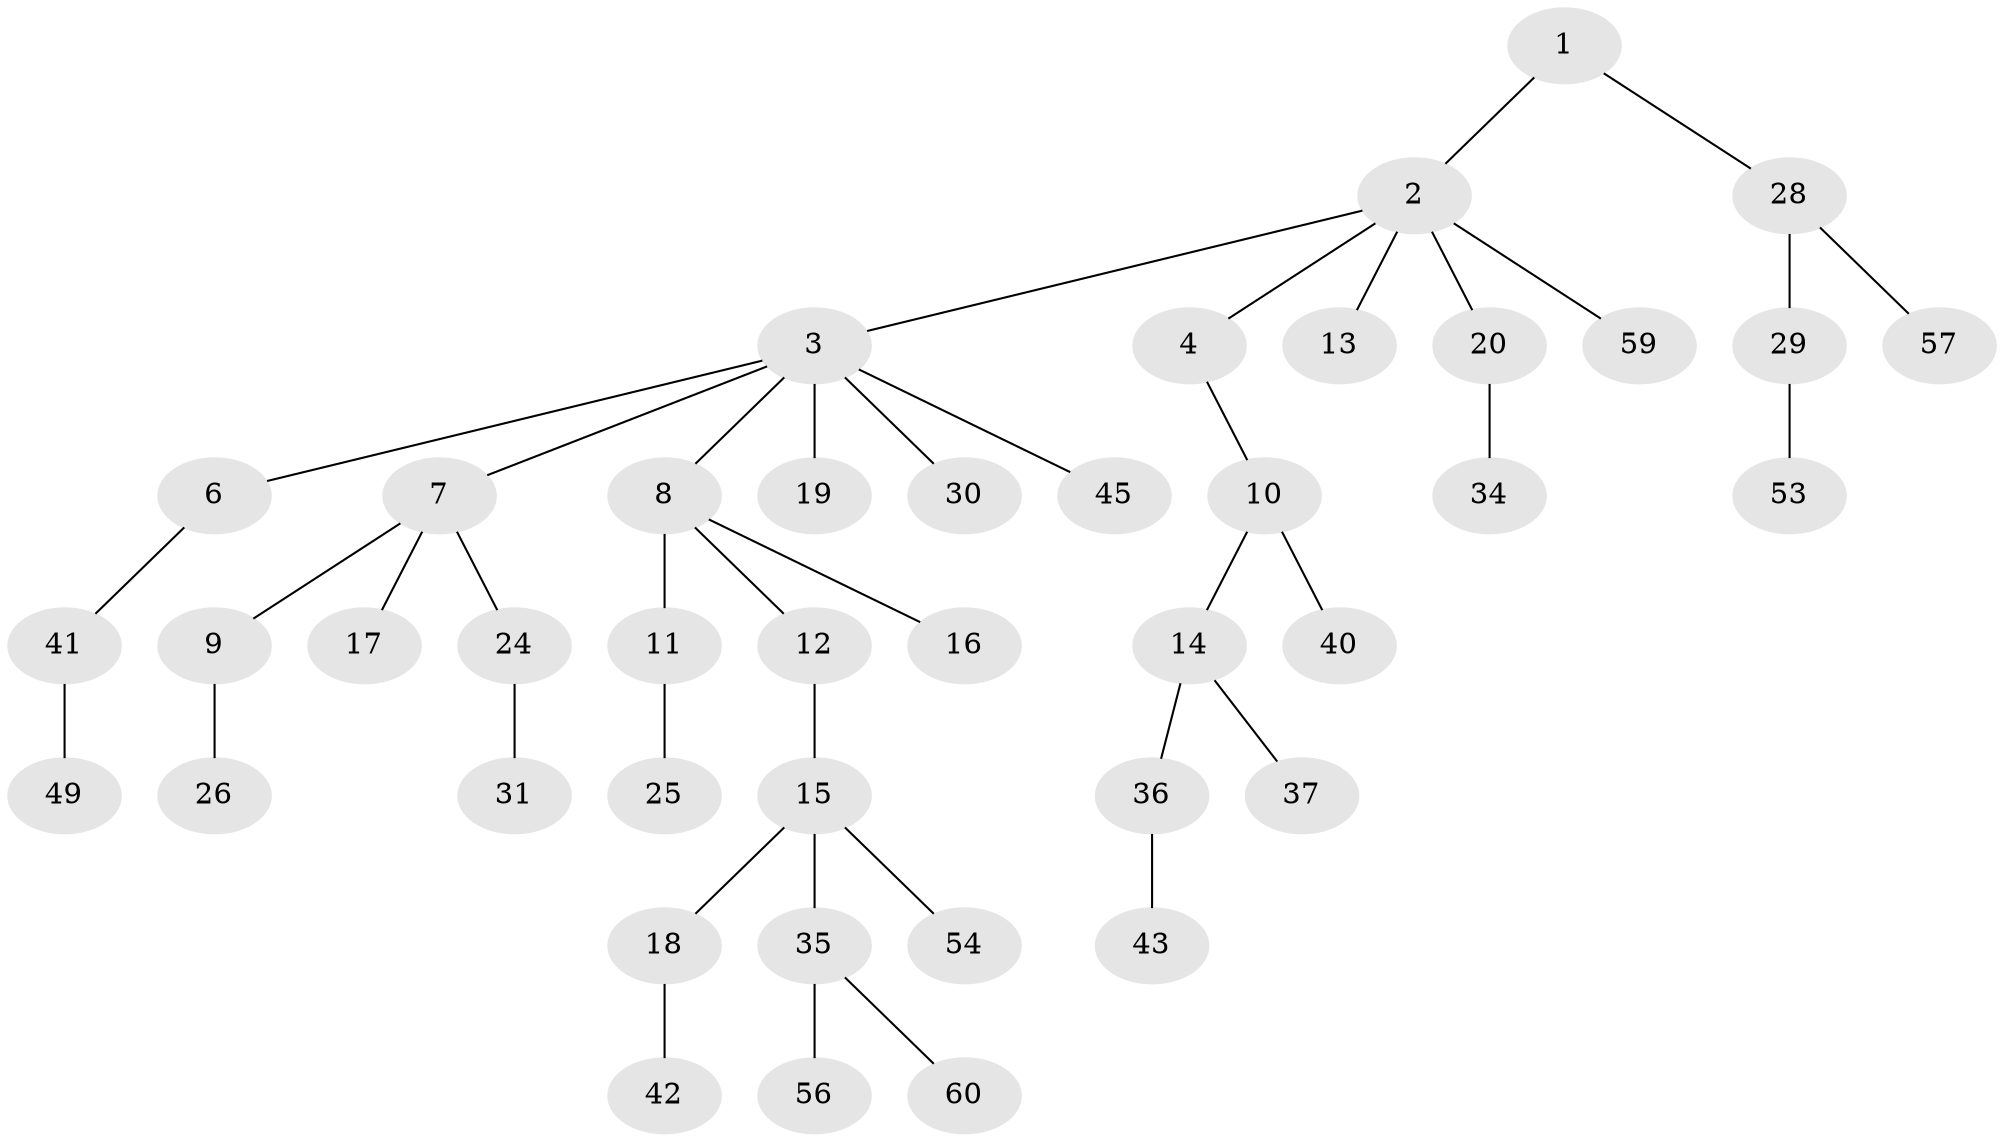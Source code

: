 // original degree distribution, {2: 0.2786885245901639, 6: 0.01639344262295082, 7: 0.01639344262295082, 4: 0.08196721311475409, 5: 0.01639344262295082, 3: 0.09836065573770492, 1: 0.4918032786885246}
// Generated by graph-tools (version 1.1) at 2025/19/03/04/25 18:19:19]
// undirected, 42 vertices, 41 edges
graph export_dot {
graph [start="1"]
  node [color=gray90,style=filled];
  1;
  2 [super="+22"];
  3 [super="+5"];
  4;
  6;
  7;
  8;
  9 [super="+46+52+27"];
  10;
  11 [super="+51+44+21"];
  12;
  13;
  14 [super="+32"];
  15;
  16 [super="+33"];
  17;
  18 [super="+23+61+38"];
  19;
  20;
  24;
  25;
  26 [super="+50"];
  28;
  29;
  30;
  31;
  34;
  35;
  36;
  37;
  40;
  41;
  42;
  43;
  45;
  49 [super="+55"];
  53;
  54;
  56;
  57 [super="+58"];
  59;
  60;
  1 -- 2;
  1 -- 28;
  2 -- 3;
  2 -- 4;
  2 -- 13;
  2 -- 20;
  2 -- 59;
  3 -- 6;
  3 -- 7;
  3 -- 8;
  3 -- 19;
  3 -- 45;
  3 -- 30;
  4 -- 10;
  6 -- 41;
  7 -- 9;
  7 -- 17;
  7 -- 24;
  8 -- 11;
  8 -- 12;
  8 -- 16;
  9 -- 26;
  10 -- 14;
  10 -- 40;
  11 -- 25;
  12 -- 15;
  14 -- 36;
  14 -- 37;
  15 -- 18;
  15 -- 35;
  15 -- 54;
  18 -- 42;
  20 -- 34;
  24 -- 31;
  28 -- 29;
  28 -- 57;
  29 -- 53;
  35 -- 56;
  35 -- 60;
  36 -- 43;
  41 -- 49;
}

